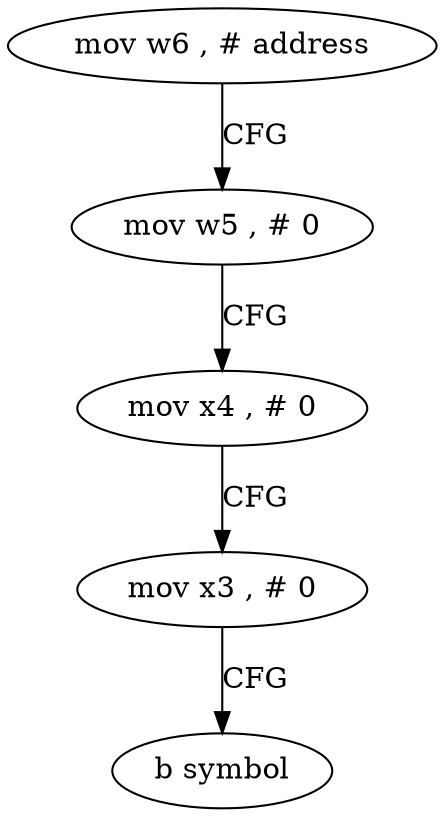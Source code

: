 digraph "func" {
"4205352" [label = "mov w6 , # address" ]
"4205356" [label = "mov w5 , # 0" ]
"4205360" [label = "mov x4 , # 0" ]
"4205364" [label = "mov x3 , # 0" ]
"4205368" [label = "b symbol" ]
"4205352" -> "4205356" [ label = "CFG" ]
"4205356" -> "4205360" [ label = "CFG" ]
"4205360" -> "4205364" [ label = "CFG" ]
"4205364" -> "4205368" [ label = "CFG" ]
}
